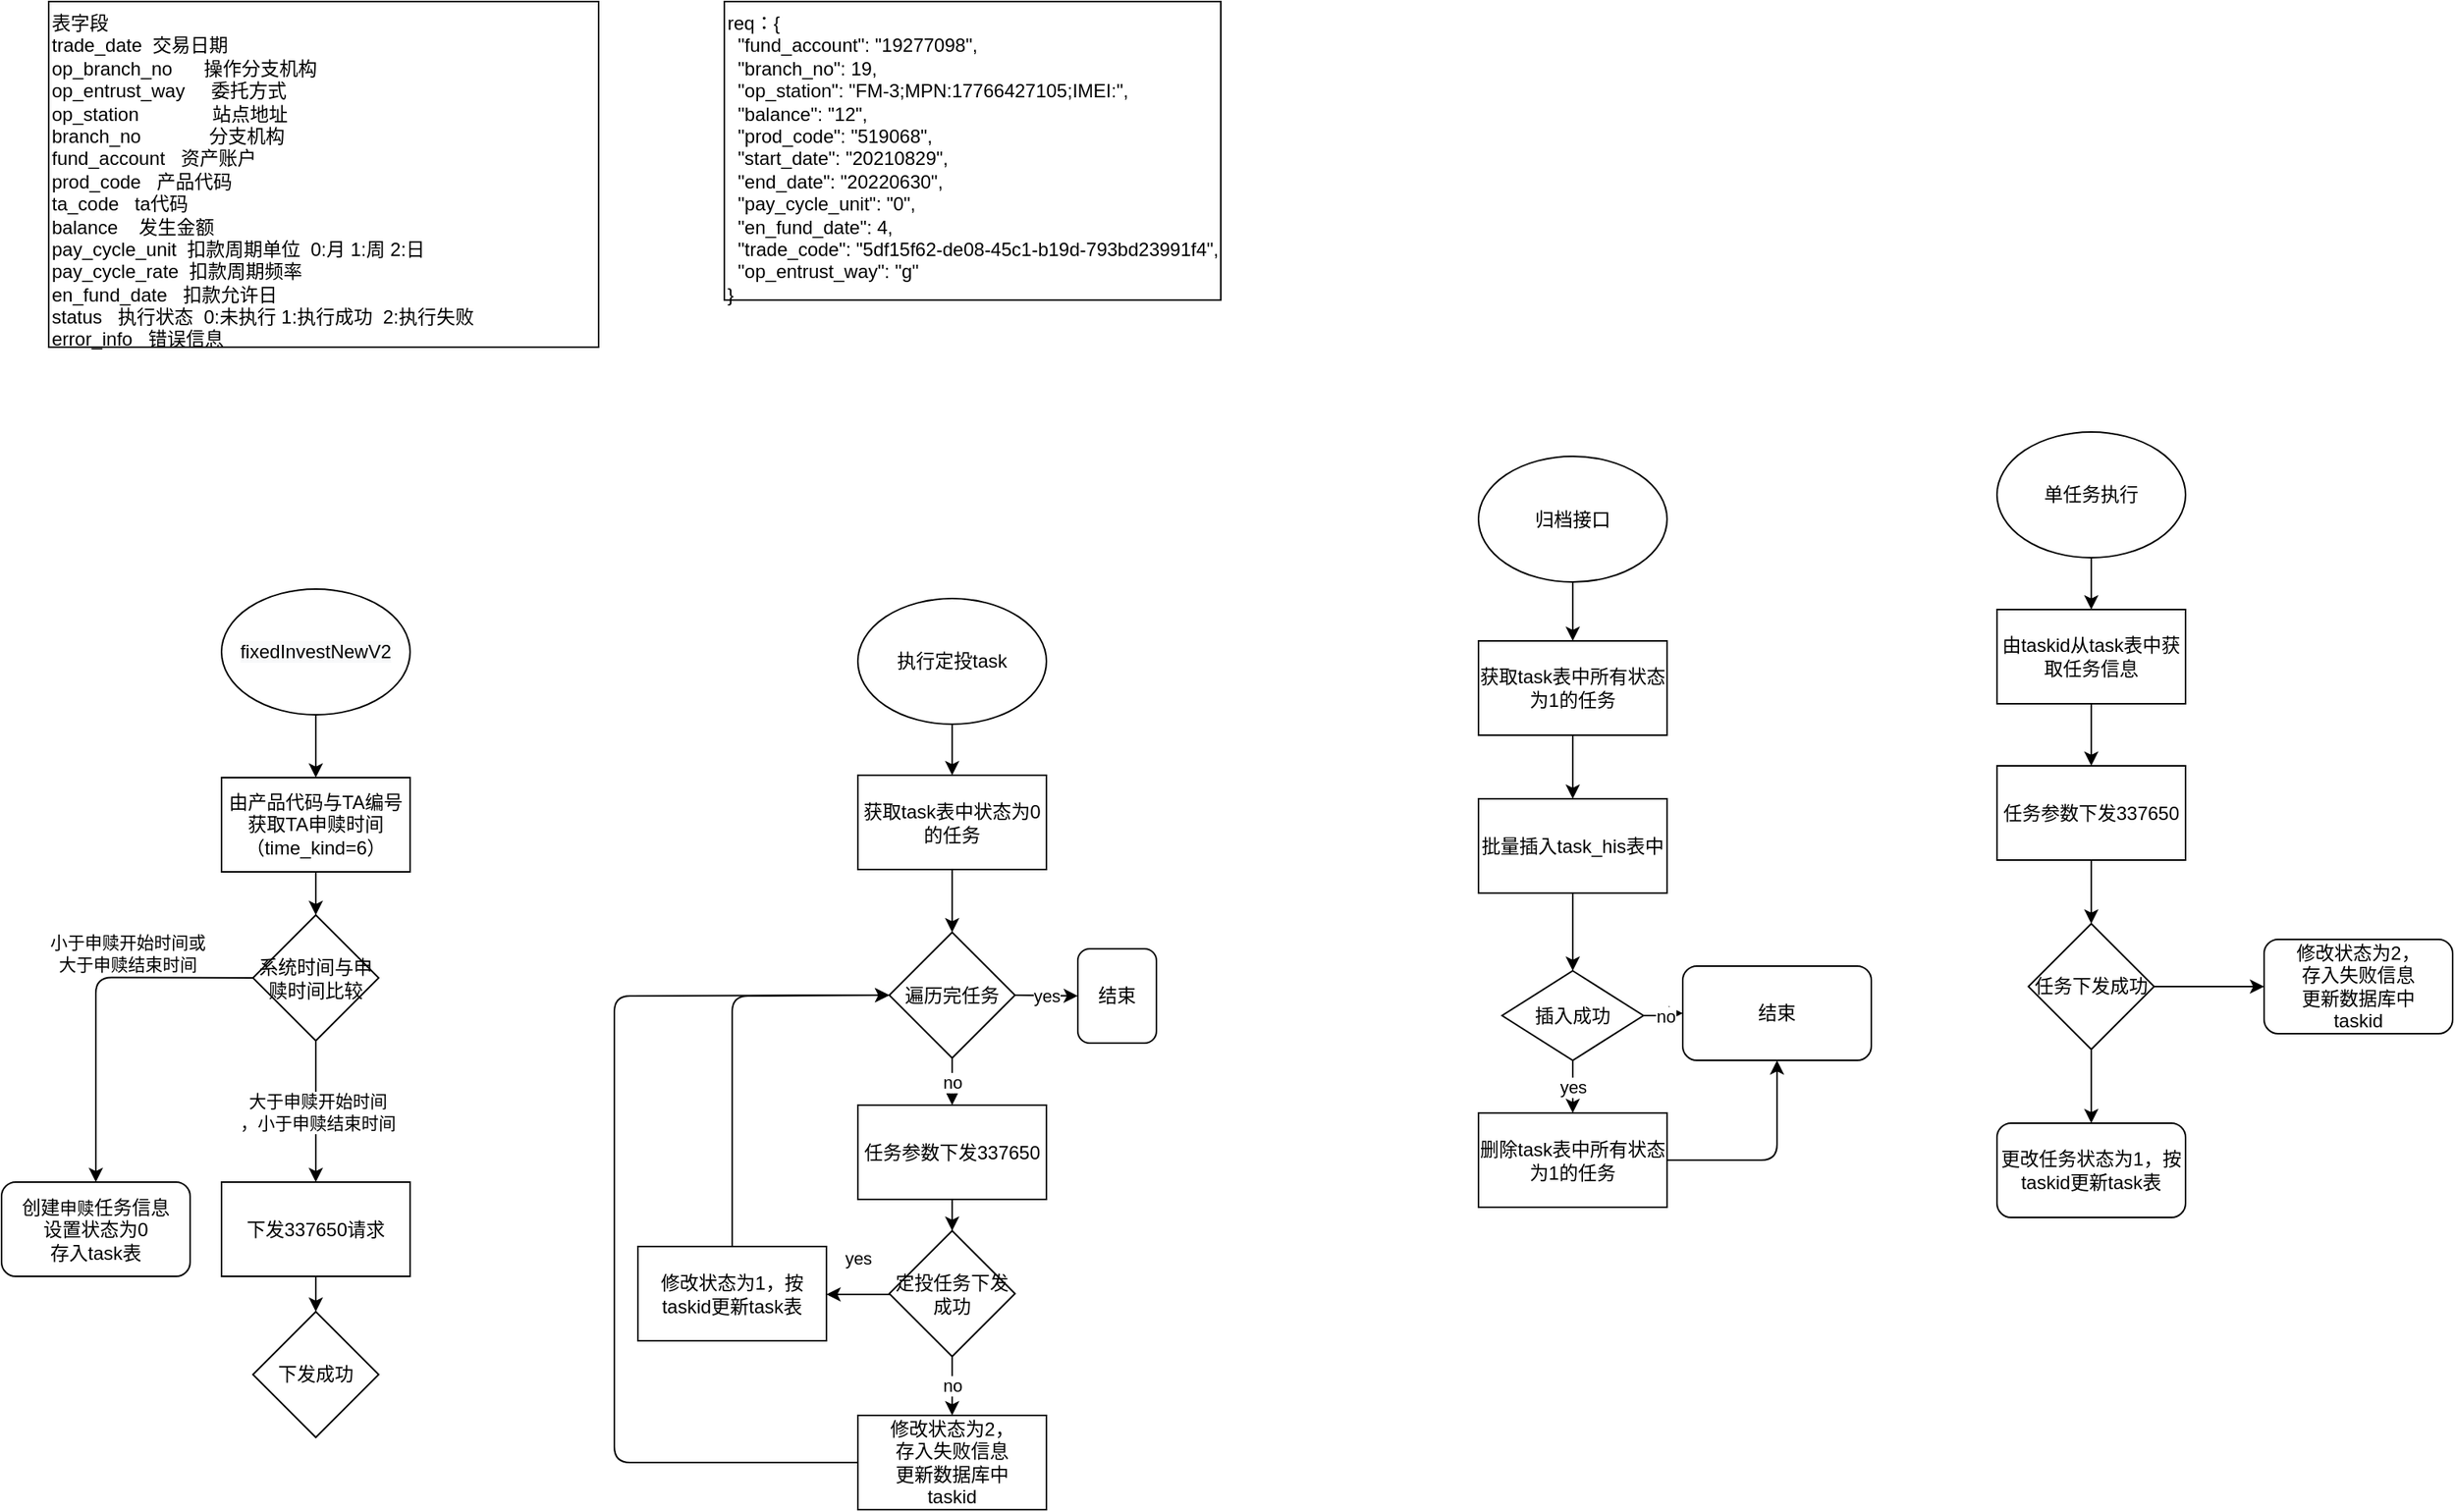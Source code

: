 <mxfile version="14.8.1" type="github" pages="2">
  <diagram id="YW4IahLpEKhzY00MQ2ns" name="Page-1">
    <mxGraphModel dx="290" dy="669" grid="1" gridSize="10" guides="1" tooltips="1" connect="1" arrows="1" fold="1" page="1" pageScale="1" pageWidth="827" pageHeight="1169" math="0" shadow="0">
      <root>
        <mxCell id="0" />
        <mxCell id="1" parent="0" />
        <mxCell id="eclmrbbeuG5zvKfWPDYI-12" value="&lt;div&gt;req：{&lt;/div&gt;&lt;div&gt;&amp;nbsp; &quot;fund_account&quot;: &quot;19277098&quot;,&lt;/div&gt;&lt;div&gt;&amp;nbsp; &quot;branch_no&quot;: 19,&lt;/div&gt;&lt;div&gt;&amp;nbsp; &quot;op_station&quot;: &quot;FM-3;MPN:17766427105;IMEI:&quot;,&lt;/div&gt;&lt;div&gt;&amp;nbsp; &quot;balance&quot;: &quot;12&quot;,&lt;/div&gt;&lt;div&gt;&amp;nbsp; &quot;prod_code&quot;: &quot;519068&quot;,&lt;/div&gt;&lt;div&gt;&amp;nbsp; &quot;start_date&quot;: &quot;20210829&quot;,&lt;/div&gt;&lt;div&gt;&amp;nbsp; &quot;end_date&quot;: &quot;20220630&quot;,&lt;/div&gt;&lt;div&gt;&amp;nbsp; &quot;pay_cycle_unit&quot;: &quot;0&quot;,&lt;/div&gt;&lt;div&gt;&amp;nbsp; &quot;en_fund_date&quot;: 4,&lt;/div&gt;&lt;div&gt;&amp;nbsp; &quot;trade_code&quot;: &quot;5df15f62-de08-45c1-b19d-793bd23991f4&quot;,&lt;/div&gt;&lt;div&gt;&amp;nbsp; &quot;op_entrust_way&quot;: &quot;g&quot;&lt;/div&gt;&lt;div&gt;}&lt;/div&gt;" style="rounded=0;whiteSpace=wrap;html=1;align=left;verticalAlign=top;" vertex="1" parent="1">
          <mxGeometry x="1300" y="100" width="316" height="190" as="geometry" />
        </mxCell>
        <mxCell id="eclmrbbeuG5zvKfWPDYI-41" value="" style="edgeStyle=orthogonalEdgeStyle;rounded=0;orthogonalLoop=1;jettySize=auto;html=1;" edge="1" parent="1" source="eclmrbbeuG5zvKfWPDYI-17" target="eclmrbbeuG5zvKfWPDYI-18">
          <mxGeometry relative="1" as="geometry" />
        </mxCell>
        <mxCell id="eclmrbbeuG5zvKfWPDYI-17" value="&#xa;&#xa;&lt;span style=&quot;color: rgb(0, 0, 0); font-family: helvetica; font-size: 12px; font-style: normal; font-weight: 400; letter-spacing: normal; text-align: center; text-indent: 0px; text-transform: none; word-spacing: 0px; background-color: rgb(248, 249, 250); display: inline; float: none;&quot;&gt;fixedInvestNewV2&lt;/span&gt;&#xa;&#xa;" style="ellipse;whiteSpace=wrap;html=1;align=center;verticalAlign=middle;" vertex="1" parent="1">
          <mxGeometry x="980" y="474" width="120" height="80" as="geometry" />
        </mxCell>
        <mxCell id="eclmrbbeuG5zvKfWPDYI-40" value="" style="edgeStyle=orthogonalEdgeStyle;rounded=0;orthogonalLoop=1;jettySize=auto;html=1;entryX=0.5;entryY=0;entryDx=0;entryDy=0;" edge="1" parent="1" source="eclmrbbeuG5zvKfWPDYI-18" target="eclmrbbeuG5zvKfWPDYI-20">
          <mxGeometry relative="1" as="geometry">
            <mxPoint x="1040" y="561.5" as="targetPoint" />
          </mxGeometry>
        </mxCell>
        <mxCell id="eclmrbbeuG5zvKfWPDYI-18" value="由产品代码与TA编号获取TA申赎时间（time_kind=6）" style="rounded=0;whiteSpace=wrap;html=1;align=center;verticalAlign=middle;" vertex="1" parent="1">
          <mxGeometry x="980" y="594" width="120" height="60" as="geometry" />
        </mxCell>
        <mxCell id="eclmrbbeuG5zvKfWPDYI-33" value="大于申赎开始时间&lt;br&gt;，小于申赎结束时间" style="edgeStyle=orthogonalEdgeStyle;rounded=0;orthogonalLoop=1;jettySize=auto;html=1;entryX=0.5;entryY=0;entryDx=0;entryDy=0;" edge="1" parent="1" source="eclmrbbeuG5zvKfWPDYI-20">
          <mxGeometry relative="1" as="geometry">
            <mxPoint x="1040" y="851.5" as="targetPoint" />
          </mxGeometry>
        </mxCell>
        <mxCell id="eclmrbbeuG5zvKfWPDYI-20" value="系统时间与申赎时间比较" style="rhombus;whiteSpace=wrap;html=1;align=center;verticalAlign=middle;" vertex="1" parent="1">
          <mxGeometry x="1000" y="681.5" width="80" height="80" as="geometry" />
        </mxCell>
        <mxCell id="eclmrbbeuG5zvKfWPDYI-32" value="" style="edgeStyle=orthogonalEdgeStyle;rounded=0;orthogonalLoop=1;jettySize=auto;html=1;" edge="1" parent="1" target="eclmrbbeuG5zvKfWPDYI-30">
          <mxGeometry relative="1" as="geometry">
            <mxPoint x="1217" y="785.5" as="sourcePoint" />
          </mxGeometry>
        </mxCell>
        <mxCell id="eclmrbbeuG5zvKfWPDYI-36" value="小于申赎开始时间或&lt;br&gt;大于申赎结束时间" style="endArrow=classic;html=1;exitX=0;exitY=0.5;exitDx=0;exitDy=0;entryX=0.5;entryY=0;entryDx=0;entryDy=0;" edge="1" parent="1" source="eclmrbbeuG5zvKfWPDYI-20" target="eclmrbbeuG5zvKfWPDYI-43">
          <mxGeometry x="-0.305" y="-15" width="50" height="50" relative="1" as="geometry">
            <mxPoint x="1160" y="911.5" as="sourcePoint" />
            <mxPoint x="870" y="971.5" as="targetPoint" />
            <Array as="points">
              <mxPoint x="900" y="721.25" />
            </Array>
            <mxPoint as="offset" />
          </mxGeometry>
        </mxCell>
        <mxCell id="eclmrbbeuG5zvKfWPDYI-43" value="创建&lt;span style=&quot;font-size: 11px ; background-color: rgb(255 , 255 , 255)&quot;&gt;申赎&lt;/span&gt;任务信息&lt;br&gt;设置状态为0&lt;br&gt;存入task表" style="rounded=1;whiteSpace=wrap;html=1;align=center;verticalAlign=middle;" vertex="1" parent="1">
          <mxGeometry x="840" y="851.5" width="120" height="60" as="geometry" />
        </mxCell>
        <mxCell id="eclmrbbeuG5zvKfWPDYI-56" value="" style="edgeStyle=orthogonalEdgeStyle;rounded=0;orthogonalLoop=1;jettySize=auto;html=1;" edge="1" parent="1" source="eclmrbbeuG5zvKfWPDYI-46" target="eclmrbbeuG5zvKfWPDYI-47">
          <mxGeometry relative="1" as="geometry" />
        </mxCell>
        <mxCell id="eclmrbbeuG5zvKfWPDYI-46" value="执行定投task" style="ellipse;whiteSpace=wrap;html=1;align=center;verticalAlign=middle;" vertex="1" parent="1">
          <mxGeometry x="1385" y="480" width="120" height="80" as="geometry" />
        </mxCell>
        <mxCell id="eclmrbbeuG5zvKfWPDYI-57" value="" style="edgeStyle=orthogonalEdgeStyle;rounded=0;orthogonalLoop=1;jettySize=auto;html=1;" edge="1" parent="1" source="eclmrbbeuG5zvKfWPDYI-47" target="eclmrbbeuG5zvKfWPDYI-51">
          <mxGeometry relative="1" as="geometry" />
        </mxCell>
        <mxCell id="eclmrbbeuG5zvKfWPDYI-47" value="获取task表中状态为0的任务" style="rounded=0;whiteSpace=wrap;html=1;align=center;verticalAlign=middle;" vertex="1" parent="1">
          <mxGeometry x="1385" y="592.5" width="120" height="60" as="geometry" />
        </mxCell>
        <mxCell id="eclmrbbeuG5zvKfWPDYI-58" value="no" style="edgeStyle=orthogonalEdgeStyle;rounded=0;orthogonalLoop=1;jettySize=auto;html=1;" edge="1" parent="1" source="eclmrbbeuG5zvKfWPDYI-51" target="eclmrbbeuG5zvKfWPDYI-52">
          <mxGeometry relative="1" as="geometry" />
        </mxCell>
        <mxCell id="eclmrbbeuG5zvKfWPDYI-51" value="遍历完任务" style="rhombus;whiteSpace=wrap;html=1;align=center;verticalAlign=middle;" vertex="1" parent="1">
          <mxGeometry x="1405" y="692.5" width="80" height="80" as="geometry" />
        </mxCell>
        <mxCell id="eclmrbbeuG5zvKfWPDYI-59" value="" style="edgeStyle=orthogonalEdgeStyle;rounded=0;orthogonalLoop=1;jettySize=auto;html=1;" edge="1" parent="1" source="eclmrbbeuG5zvKfWPDYI-52" target="eclmrbbeuG5zvKfWPDYI-53">
          <mxGeometry relative="1" as="geometry" />
        </mxCell>
        <mxCell id="eclmrbbeuG5zvKfWPDYI-52" value="任务参数下发337650" style="rounded=0;whiteSpace=wrap;html=1;align=center;verticalAlign=middle;" vertex="1" parent="1">
          <mxGeometry x="1385" y="802.5" width="120" height="60" as="geometry" />
        </mxCell>
        <mxCell id="eclmrbbeuG5zvKfWPDYI-61" value="no" style="edgeStyle=orthogonalEdgeStyle;rounded=0;orthogonalLoop=1;jettySize=auto;html=1;" edge="1" parent="1" source="eclmrbbeuG5zvKfWPDYI-53" target="eclmrbbeuG5zvKfWPDYI-54">
          <mxGeometry relative="1" as="geometry" />
        </mxCell>
        <mxCell id="eclmrbbeuG5zvKfWPDYI-53" value="定投任务下发成功" style="rhombus;whiteSpace=wrap;html=1;align=center;verticalAlign=middle;" vertex="1" parent="1">
          <mxGeometry x="1405" y="882.5" width="80" height="80" as="geometry" />
        </mxCell>
        <mxCell id="eclmrbbeuG5zvKfWPDYI-54" value="修改状态为2，&lt;br&gt;存入失败信息&lt;br&gt;更新数据库中&lt;br&gt;taskid" style="rounded=0;whiteSpace=wrap;html=1;align=center;verticalAlign=middle;" vertex="1" parent="1">
          <mxGeometry x="1385" y="1000" width="120" height="60" as="geometry" />
        </mxCell>
        <mxCell id="eclmrbbeuG5zvKfWPDYI-62" value="修改状态为1，按taskid更新task表" style="rounded=0;whiteSpace=wrap;html=1;align=center;verticalAlign=middle;" vertex="1" parent="1">
          <mxGeometry x="1245" y="892.5" width="120" height="60" as="geometry" />
        </mxCell>
        <mxCell id="eclmrbbeuG5zvKfWPDYI-63" value="yes" style="endArrow=classic;html=1;" edge="1" parent="1">
          <mxGeometry y="-23" width="50" height="50" relative="1" as="geometry">
            <mxPoint x="1405" y="923" as="sourcePoint" />
            <mxPoint x="1365" y="923" as="targetPoint" />
            <mxPoint as="offset" />
          </mxGeometry>
        </mxCell>
        <mxCell id="eclmrbbeuG5zvKfWPDYI-64" value="" style="endArrow=classic;html=1;exitX=0;exitY=0.5;exitDx=0;exitDy=0;entryX=0;entryY=0.5;entryDx=0;entryDy=0;" edge="1" parent="1" source="eclmrbbeuG5zvKfWPDYI-54" target="eclmrbbeuG5zvKfWPDYI-51">
          <mxGeometry width="50" height="50" relative="1" as="geometry">
            <mxPoint x="1255" y="1000" as="sourcePoint" />
            <mxPoint x="1305" y="950" as="targetPoint" />
            <Array as="points">
              <mxPoint x="1230" y="1030" />
              <mxPoint x="1230" y="890" />
              <mxPoint x="1230" y="733" />
            </Array>
          </mxGeometry>
        </mxCell>
        <mxCell id="eclmrbbeuG5zvKfWPDYI-67" value="结束" style="rounded=1;whiteSpace=wrap;html=1;align=center;verticalAlign=middle;" vertex="1" parent="1">
          <mxGeometry x="1525" y="703" width="50" height="60" as="geometry" />
        </mxCell>
        <mxCell id="eclmrbbeuG5zvKfWPDYI-68" value="yes" style="endArrow=classic;html=1;exitX=1;exitY=0.5;exitDx=0;exitDy=0;entryX=0;entryY=0.5;entryDx=0;entryDy=0;" edge="1" parent="1" source="eclmrbbeuG5zvKfWPDYI-51" target="eclmrbbeuG5zvKfWPDYI-67">
          <mxGeometry width="50" height="50" relative="1" as="geometry">
            <mxPoint x="1545" y="830" as="sourcePoint" />
            <mxPoint x="1595" y="780" as="targetPoint" />
          </mxGeometry>
        </mxCell>
        <mxCell id="eclmrbbeuG5zvKfWPDYI-70" value="" style="endArrow=classic;html=1;exitX=0.5;exitY=0;exitDx=0;exitDy=0;entryX=0;entryY=0.5;entryDx=0;entryDy=0;" edge="1" parent="1" source="eclmrbbeuG5zvKfWPDYI-62" target="eclmrbbeuG5zvKfWPDYI-51">
          <mxGeometry width="50" height="50" relative="1" as="geometry">
            <mxPoint x="1305" y="802.5" as="sourcePoint" />
            <mxPoint x="1185" y="850" as="targetPoint" />
            <Array as="points">
              <mxPoint x="1305" y="733" />
            </Array>
          </mxGeometry>
        </mxCell>
        <mxCell id="eclmrbbeuG5zvKfWPDYI-72" value="&lt;span&gt;表字段&lt;br&gt;trade_date&lt;span style=&quot;white-space: pre&quot;&gt;	&lt;/span&gt;&lt;span style=&quot;white-space: pre&quot;&gt;	&lt;/span&gt;交易日期&lt;br&gt;op_branch_no&amp;nbsp; &amp;nbsp; &amp;nbsp;&lt;span style=&quot;white-space: pre&quot;&gt;	&lt;/span&gt;操作分支机构&amp;nbsp;&lt;/span&gt;&lt;br&gt;&lt;span&gt;op_entrust_way&amp;nbsp; &amp;nbsp; &lt;span style=&quot;white-space: pre&quot;&gt;	&lt;/span&gt;委托方式&amp;nbsp;&lt;/span&gt;&lt;br&gt;&lt;span&gt;op_station&amp;nbsp; &amp;nbsp; &amp;nbsp; &amp;nbsp; &amp;nbsp; &amp;nbsp; &amp;nbsp;&lt;span style=&quot;white-space: pre&quot;&gt;	&lt;/span&gt;站点地址&amp;nbsp;&lt;/span&gt;&lt;br&gt;&lt;span&gt;branch_no&amp;nbsp; &amp;nbsp; &amp;nbsp; &amp;nbsp; &amp;nbsp; &amp;nbsp; &lt;span style=&quot;white-space: pre&quot;&gt;	&lt;/span&gt;分支机构&amp;nbsp;&lt;br&gt;&lt;/span&gt;fund_account &lt;span style=&quot;white-space: pre&quot;&gt;	&lt;/span&gt;&lt;span style=&quot;white-space: pre&quot;&gt;	&lt;/span&gt;资产账户&amp;nbsp;&lt;br&gt;prod_code &lt;span style=&quot;white-space: pre&quot;&gt;	&lt;/span&gt;&lt;span style=&quot;white-space: pre&quot;&gt;	&lt;/span&gt;产品代码&lt;br&gt;ta_code&lt;span style=&quot;white-space: pre&quot;&gt;	&lt;/span&gt;&lt;span style=&quot;white-space: pre&quot;&gt;	&lt;/span&gt;&lt;span style=&quot;white-space: pre&quot;&gt;	&lt;/span&gt;ta代码&amp;nbsp;&lt;br&gt;balance &lt;span style=&quot;white-space: pre&quot;&gt;	&lt;/span&gt;&lt;span style=&quot;white-space: pre&quot;&gt;	&lt;/span&gt;&lt;span style=&quot;white-space: pre&quot;&gt;	&lt;/span&gt;发生金额&amp;nbsp;&lt;br&gt;pay_cycle_unit &lt;span style=&quot;white-space: pre&quot;&gt;	&lt;/span&gt;扣款周期单位&amp;nbsp; 0:月 1:周 2:日&lt;br&gt;pay_cycle_rate &lt;span style=&quot;white-space: pre&quot;&gt;	&lt;/span&gt;扣款周期频率&amp;nbsp;&lt;br&gt;en_fund_date &lt;span style=&quot;white-space: pre&quot;&gt;	&lt;/span&gt;&lt;span style=&quot;white-space: pre&quot;&gt;	&lt;/span&gt;扣款允许日&lt;br&gt;&lt;span&gt;status&lt;span style=&quot;white-space: pre&quot;&gt;	&lt;/span&gt;&lt;span style=&quot;white-space: pre&quot;&gt;	&lt;/span&gt;&lt;span style=&quot;white-space: pre&quot;&gt;	&lt;/span&gt;执行状态&amp;nbsp; 0:未执行 1:执行成功&amp;nbsp; 2:执行失败&lt;br&gt;error_info&lt;span style=&quot;white-space: pre&quot;&gt;	&lt;/span&gt;&lt;span style=&quot;white-space: pre&quot;&gt;	&lt;/span&gt;&lt;span style=&quot;white-space: pre&quot;&gt;	&lt;/span&gt;错误信息&lt;br&gt;&lt;/span&gt;" style="rounded=0;whiteSpace=wrap;html=1;align=left;verticalAlign=top;" vertex="1" parent="1">
          <mxGeometry x="870" y="100" width="350" height="220" as="geometry" />
        </mxCell>
        <mxCell id="GvrwKwZerKRcQ9YbQg6c-9" value="" style="edgeStyle=orthogonalEdgeStyle;rounded=0;orthogonalLoop=1;jettySize=auto;html=1;" edge="1" parent="1" source="GvrwKwZerKRcQ9YbQg6c-3" target="GvrwKwZerKRcQ9YbQg6c-4">
          <mxGeometry relative="1" as="geometry" />
        </mxCell>
        <mxCell id="GvrwKwZerKRcQ9YbQg6c-3" value="归档接口" style="ellipse;whiteSpace=wrap;html=1;align=center;verticalAlign=middle;" vertex="1" parent="1">
          <mxGeometry x="1780" y="389.5" width="120" height="80" as="geometry" />
        </mxCell>
        <mxCell id="GvrwKwZerKRcQ9YbQg6c-10" value="" style="edgeStyle=orthogonalEdgeStyle;rounded=0;orthogonalLoop=1;jettySize=auto;html=1;" edge="1" parent="1" source="GvrwKwZerKRcQ9YbQg6c-4" target="GvrwKwZerKRcQ9YbQg6c-5">
          <mxGeometry relative="1" as="geometry" />
        </mxCell>
        <mxCell id="GvrwKwZerKRcQ9YbQg6c-4" value="获取task表中所有状态为1的任务" style="rounded=0;whiteSpace=wrap;html=1;align=center;verticalAlign=middle;" vertex="1" parent="1">
          <mxGeometry x="1780" y="507" width="120" height="60" as="geometry" />
        </mxCell>
        <mxCell id="GvrwKwZerKRcQ9YbQg6c-11" value="" style="edgeStyle=orthogonalEdgeStyle;rounded=0;orthogonalLoop=1;jettySize=auto;html=1;" edge="1" parent="1" source="GvrwKwZerKRcQ9YbQg6c-5" target="GvrwKwZerKRcQ9YbQg6c-7">
          <mxGeometry relative="1" as="geometry" />
        </mxCell>
        <mxCell id="GvrwKwZerKRcQ9YbQg6c-5" value="批量插入task_his表中" style="rounded=0;whiteSpace=wrap;html=1;align=center;verticalAlign=middle;" vertex="1" parent="1">
          <mxGeometry x="1780" y="607.5" width="120" height="60" as="geometry" />
        </mxCell>
        <mxCell id="GvrwKwZerKRcQ9YbQg6c-12" value="yes" style="edgeStyle=orthogonalEdgeStyle;rounded=0;orthogonalLoop=1;jettySize=auto;html=1;" edge="1" parent="1" source="GvrwKwZerKRcQ9YbQg6c-7" target="GvrwKwZerKRcQ9YbQg6c-8">
          <mxGeometry relative="1" as="geometry" />
        </mxCell>
        <mxCell id="GvrwKwZerKRcQ9YbQg6c-15" value="no" style="edgeStyle=orthogonalEdgeStyle;rounded=0;orthogonalLoop=1;jettySize=auto;html=1;" edge="1" parent="1" source="GvrwKwZerKRcQ9YbQg6c-7" target="GvrwKwZerKRcQ9YbQg6c-13">
          <mxGeometry relative="1" as="geometry" />
        </mxCell>
        <mxCell id="GvrwKwZerKRcQ9YbQg6c-7" value="插入成功" style="rhombus;whiteSpace=wrap;html=1;align=center;verticalAlign=middle;" vertex="1" parent="1">
          <mxGeometry x="1795" y="717" width="90" height="57" as="geometry" />
        </mxCell>
        <mxCell id="GvrwKwZerKRcQ9YbQg6c-8" value="删除task表中所有状态为1的任务" style="rounded=0;whiteSpace=wrap;html=1;align=center;verticalAlign=middle;" vertex="1" parent="1">
          <mxGeometry x="1780" y="807.5" width="120" height="60" as="geometry" />
        </mxCell>
        <mxCell id="GvrwKwZerKRcQ9YbQg6c-13" value="结束" style="rounded=1;whiteSpace=wrap;html=1;align=center;verticalAlign=middle;" vertex="1" parent="1">
          <mxGeometry x="1910" y="714" width="120" height="60" as="geometry" />
        </mxCell>
        <mxCell id="GvrwKwZerKRcQ9YbQg6c-16" value="" style="endArrow=classic;html=1;exitX=1;exitY=0.5;exitDx=0;exitDy=0;entryX=0.5;entryY=1;entryDx=0;entryDy=0;" edge="1" parent="1" source="GvrwKwZerKRcQ9YbQg6c-8" target="GvrwKwZerKRcQ9YbQg6c-13">
          <mxGeometry width="50" height="50" relative="1" as="geometry">
            <mxPoint x="1960" y="864.5" as="sourcePoint" />
            <mxPoint x="2010" y="814.5" as="targetPoint" />
            <Array as="points">
              <mxPoint x="1970" y="837.5" />
            </Array>
          </mxGeometry>
        </mxCell>
        <mxCell id="GvrwKwZerKRcQ9YbQg6c-24" value="" style="edgeStyle=orthogonalEdgeStyle;rounded=0;orthogonalLoop=1;jettySize=auto;html=1;" edge="1" parent="1" source="GvrwKwZerKRcQ9YbQg6c-17" target="GvrwKwZerKRcQ9YbQg6c-18">
          <mxGeometry relative="1" as="geometry" />
        </mxCell>
        <mxCell id="GvrwKwZerKRcQ9YbQg6c-17" value="单任务执行" style="ellipse;whiteSpace=wrap;html=1;align=center;verticalAlign=middle;" vertex="1" parent="1">
          <mxGeometry x="2110" y="374" width="120" height="80" as="geometry" />
        </mxCell>
        <mxCell id="GvrwKwZerKRcQ9YbQg6c-25" value="" style="edgeStyle=orthogonalEdgeStyle;rounded=0;orthogonalLoop=1;jettySize=auto;html=1;" edge="1" parent="1" source="GvrwKwZerKRcQ9YbQg6c-18" target="GvrwKwZerKRcQ9YbQg6c-20">
          <mxGeometry relative="1" as="geometry" />
        </mxCell>
        <mxCell id="GvrwKwZerKRcQ9YbQg6c-18" value="由taskid从task表中获取任务信息" style="rounded=0;whiteSpace=wrap;html=1;align=center;verticalAlign=middle;" vertex="1" parent="1">
          <mxGeometry x="2110" y="487" width="120" height="60" as="geometry" />
        </mxCell>
        <mxCell id="GvrwKwZerKRcQ9YbQg6c-26" value="" style="edgeStyle=orthogonalEdgeStyle;rounded=0;orthogonalLoop=1;jettySize=auto;html=1;" edge="1" parent="1" source="GvrwKwZerKRcQ9YbQg6c-20" target="GvrwKwZerKRcQ9YbQg6c-21">
          <mxGeometry relative="1" as="geometry" />
        </mxCell>
        <mxCell id="GvrwKwZerKRcQ9YbQg6c-20" value="任务参数下发337650" style="rounded=0;whiteSpace=wrap;html=1;align=center;verticalAlign=middle;" vertex="1" parent="1">
          <mxGeometry x="2110" y="586.5" width="120" height="60" as="geometry" />
        </mxCell>
        <mxCell id="GvrwKwZerKRcQ9YbQg6c-27" value="" style="edgeStyle=orthogonalEdgeStyle;rounded=0;orthogonalLoop=1;jettySize=auto;html=1;" edge="1" parent="1" source="GvrwKwZerKRcQ9YbQg6c-21">
          <mxGeometry relative="1" as="geometry">
            <mxPoint x="2280" y="727" as="targetPoint" />
          </mxGeometry>
        </mxCell>
        <mxCell id="GvrwKwZerKRcQ9YbQg6c-28" value="" style="edgeStyle=orthogonalEdgeStyle;rounded=0;orthogonalLoop=1;jettySize=auto;html=1;" edge="1" parent="1" source="GvrwKwZerKRcQ9YbQg6c-21">
          <mxGeometry relative="1" as="geometry">
            <mxPoint x="2170" y="814" as="targetPoint" />
          </mxGeometry>
        </mxCell>
        <mxCell id="GvrwKwZerKRcQ9YbQg6c-21" value="任务下发成功" style="rhombus;whiteSpace=wrap;html=1;align=center;verticalAlign=middle;" vertex="1" parent="1">
          <mxGeometry x="2130" y="687" width="80" height="80" as="geometry" />
        </mxCell>
        <mxCell id="GvrwKwZerKRcQ9YbQg6c-32" value="&lt;span&gt;更改任务状态为1，按taskid更新task表&lt;/span&gt;" style="rounded=1;whiteSpace=wrap;html=1;align=center;verticalAlign=middle;" vertex="1" parent="1">
          <mxGeometry x="2110" y="814" width="120" height="60" as="geometry" />
        </mxCell>
        <mxCell id="GvrwKwZerKRcQ9YbQg6c-33" value="&lt;span&gt;修改状态为2，&lt;/span&gt;&lt;br&gt;&lt;span&gt;存入失败信息&lt;/span&gt;&lt;br&gt;&lt;span&gt;更新数据库中&lt;/span&gt;&lt;br&gt;&lt;span&gt;taskid&lt;/span&gt;" style="rounded=1;whiteSpace=wrap;html=1;align=center;verticalAlign=middle;" vertex="1" parent="1">
          <mxGeometry x="2280" y="697" width="120" height="60" as="geometry" />
        </mxCell>
        <mxCell id="GvrwKwZerKRcQ9YbQg6c-34" value="下发成功" style="rhombus;whiteSpace=wrap;html=1;align=center;verticalAlign=middle;" vertex="1" parent="1">
          <mxGeometry x="1000" y="934" width="80" height="80" as="geometry" />
        </mxCell>
        <mxCell id="GvrwKwZerKRcQ9YbQg6c-36" value="" style="edgeStyle=orthogonalEdgeStyle;rounded=0;orthogonalLoop=1;jettySize=auto;html=1;" edge="1" parent="1" source="GvrwKwZerKRcQ9YbQg6c-35" target="GvrwKwZerKRcQ9YbQg6c-34">
          <mxGeometry relative="1" as="geometry" />
        </mxCell>
        <mxCell id="GvrwKwZerKRcQ9YbQg6c-35" value="&lt;span&gt;下发337650请求&lt;/span&gt;" style="rounded=0;whiteSpace=wrap;html=1;align=center;verticalAlign=middle;" vertex="1" parent="1">
          <mxGeometry x="980" y="851.5" width="120" height="60" as="geometry" />
        </mxCell>
      </root>
    </mxGraphModel>
  </diagram>
  <diagram id="kXIWLW0vv5uz-VRi_NzV" name="Page-2">
    <mxGraphModel dx="782" dy="468" grid="1" gridSize="10" guides="1" tooltips="1" connect="1" arrows="1" fold="1" page="1" pageScale="1" pageWidth="827" pageHeight="1169" math="0" shadow="0">
      <root>
        <mxCell id="Z5_Sy6emqb7qstgcrkYU-0" />
        <mxCell id="Z5_Sy6emqb7qstgcrkYU-1" parent="Z5_Sy6emqb7qstgcrkYU-0" />
        <mxCell id="wkc5bTUAmJpYXEKIB8To-0" value="&lt;pre style=&quot;background-color: #2b2b2b ; color: #a9b7c6 ; font-family: &amp;#34;jetbrains mono&amp;#34; , monospace ; font-size: 9.8pt&quot;&gt;&lt;span style=&quot;color: #ffc66d&quot;&gt;fixedInvestNew&lt;/span&gt;&lt;/pre&gt;" style="rounded=0;whiteSpace=wrap;html=1;" vertex="1" parent="Z5_Sy6emqb7qstgcrkYU-1">
          <mxGeometry x="40" y="500" width="120" height="60" as="geometry" />
        </mxCell>
        <mxCell id="wkc5bTUAmJpYXEKIB8To-1" value="init_date -&amp;gt; 20210628&lt;br&gt;allot_no -&amp;gt; 644000000202106280006480&lt;br&gt;serial_no -&amp;gt; 6480" style="rounded=0;whiteSpace=wrap;html=1;align=left;verticalAlign=top;" vertex="1" parent="Z5_Sy6emqb7qstgcrkYU-1">
          <mxGeometry x="317" y="500" width="230" height="60" as="geometry" />
        </mxCell>
        <mxCell id="wkc5bTUAmJpYXEKIB8To-2" value="0629下发，在时段内" style="endArrow=classic;html=1;exitX=1;exitY=0.5;exitDx=0;exitDy=0;entryX=0;entryY=0.5;entryDx=0;entryDy=0;" edge="1" parent="Z5_Sy6emqb7qstgcrkYU-1" source="wkc5bTUAmJpYXEKIB8To-0" target="wkc5bTUAmJpYXEKIB8To-1">
          <mxGeometry x="0.146" y="20" width="50" height="50" relative="1" as="geometry">
            <mxPoint x="220" y="560" as="sourcePoint" />
            <mxPoint x="300" y="530" as="targetPoint" />
            <mxPoint as="offset" />
          </mxGeometry>
        </mxCell>
        <mxCell id="wkc5bTUAmJpYXEKIB8To-3" value="&lt;pre style=&quot;background-color: #2b2b2b ; color: #a9b7c6 ; font-family: &amp;#34;jetbrains mono&amp;#34; , monospace ; font-size: 9.8pt&quot;&gt;&lt;br&gt;&lt;/pre&gt;" style="rounded=0;whiteSpace=wrap;html=1;align=left;verticalAlign=top;" vertex="1" parent="Z5_Sy6emqb7qstgcrkYU-1">
          <mxGeometry x="324" y="620" width="226" height="60" as="geometry" />
        </mxCell>
        <mxCell id="wkc5bTUAmJpYXEKIB8To-4" value="" style="endArrow=classic;html=1;exitX=1;exitY=0.5;exitDx=0;exitDy=0;entryX=0;entryY=0.5;entryDx=0;entryDy=0;" edge="1" parent="Z5_Sy6emqb7qstgcrkYU-1" source="wkc5bTUAmJpYXEKIB8To-0" target="wkc5bTUAmJpYXEKIB8To-3">
          <mxGeometry width="50" height="50" relative="1" as="geometry">
            <mxPoint x="180" y="700" as="sourcePoint" />
            <mxPoint x="230" y="650" as="targetPoint" />
          </mxGeometry>
        </mxCell>
        <mxCell id="wkc5bTUAmJpYXEKIB8To-5" value="0629下发，在时段外" style="edgeLabel;html=1;align=center;verticalAlign=middle;resizable=0;points=[];" vertex="1" connectable="0" parent="wkc5bTUAmJpYXEKIB8To-4">
          <mxGeometry x="0.303" y="2" relative="1" as="geometry">
            <mxPoint x="-8" y="3" as="offset" />
          </mxGeometry>
        </mxCell>
        <mxCell id="wkc5bTUAmJpYXEKIB8To-6" value="op_branch_no			操作分支机构		Y	&lt;br&gt;op_entrust_way			委托方式			Y	&lt;br&gt;op_station	&amp;nbsp; &amp;nbsp; 		站点地址			Y	&lt;br&gt;branch_no	&amp;nbsp; &amp;nbsp; 		分支机构			Y	&lt;br&gt;client_id	&amp;nbsp; &amp;nbsp; 		客户编号			N	&lt;br&gt;fund_account			资产账户			Y	&lt;br&gt;&lt;font color=&quot;#ff0000&quot;&gt;password	&amp;nbsp; &amp;nbsp; 		密码				Y	&lt;/font&gt;&lt;br&gt;password_type			密码类别			N	2&#39;,交易密码&lt;br&gt;user_token	&amp;nbsp; &amp;nbsp; 		用户口令			N	空格,使用普通密码检验&lt;br&gt;prod_account			产品账号			N	&lt;br&gt;prod_code				产品代码			Y	&lt;br&gt;prodta_no				产品TA编号			N	&lt;br&gt;trans_account			交易账号			N	&lt;br&gt;balance					发生金额			Y	&lt;br&gt;pay_cycle_unit			扣款周期单位		Y	0:月 1:周 2:日&lt;br&gt;pay_cycle_rate			扣款周期频率		Y	1&lt;br&gt;start_date				开始日期			N	当天日期&lt;br&gt;end_date				到期日期			N	ration_type=&#39;0&#39;时必须&lt;br&gt;en_fund_date			扣款允许日			N	若扣款周期为周或双周,只有1-5有效；当扣款周期为&#39;2&#39;按日扣款时，扣款允许日为非必填，其他情况为必填&lt;br&gt;ration_type				定投期满类型		N	&lt;br&gt;max_ration_balance		最大定投金额		N	ration_type为1时必须&lt;br&gt;max_ration_times		最大定投次数		N	ration_type为2时必须&lt;br&gt;ration_invest_reason	定投目的			N	空格&lt;br&gt;pay_kind				支付方式			N	&#39;0&#39;:保证金;&#39;1&#39;:三方支付;&#39;3&#39;：线下支付;（系统只支持保证金支付时，此字段为非必传；否则该字段为必传）&lt;br&gt;bank_no					银行代码			N	对接三方支付系统时必传&lt;br&gt;pay_account				支付账户			N	对接三方支付系统时必传&lt;br&gt;prodchannel_type		产品渠道类型		N	&lt;br&gt;discount				折扣比例			N	若以周边送入值为准，那需要必填，并且满足数值大于0，小于等于1，4位小数&lt;br&gt;risk_sub_id				风险揭示书协议号	N	&lt;br&gt;remark					备注				N	&lt;br&gt;touch_flag				触发标志			N	&lt;br&gt;incometaxdefer_flag		个税递延标志		N	 &#39;9&#39;和空表示普通代码登记；&#39;1&#39;表示税延基金资金参与代码登记；" style="rounded=0;whiteSpace=wrap;html=1;align=left;verticalAlign=top;" vertex="1" parent="Z5_Sy6emqb7qstgcrkYU-1">
          <mxGeometry width="730" height="460" as="geometry" />
        </mxCell>
        <mxCell id="wkc5bTUAmJpYXEKIB8To-7" value="&lt;pre style=&quot;background-color: rgb(43 , 43 , 43) ; color: rgb(169 , 183 , 198) ; font-family: &amp;#34;jetbrains mono&amp;#34; , monospace ; font-size: 9.8pt&quot;&gt;&lt;span style=&quot;color: rgb(255 , 198 , 109)&quot;&gt;调用createFiaSignTask&lt;/span&gt;&lt;/pre&gt;&lt;pre style=&quot;background-color: rgb(43 , 43 , 43) ; color: rgb(169 , 183 , 198) ; font-family: &amp;#34;jetbrains mono&amp;#34; , monospace ; font-size: 9.8pt&quot;&gt;&lt;span style=&quot;color: rgb(255 , 198 , 109)&quot;&gt;延迟提交&lt;/span&gt;&lt;/pre&gt;" style="rounded=0;whiteSpace=wrap;html=1;align=left;verticalAlign=top;" vertex="1" parent="Z5_Sy6emqb7qstgcrkYU-1">
          <mxGeometry x="340" y="690" width="250" height="80" as="geometry" />
        </mxCell>
      </root>
    </mxGraphModel>
  </diagram>
</mxfile>
